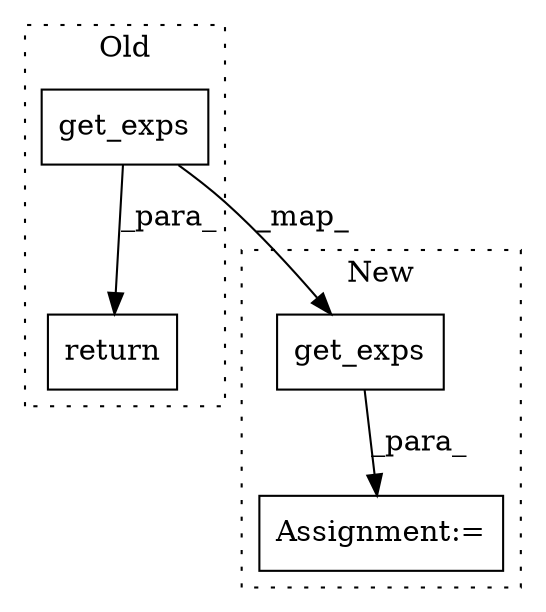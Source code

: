 digraph G {
subgraph cluster0 {
1 [label="get_exps" a="32" s="5272,5294" l="9,1" shape="box"];
4 [label="return" a="41" s="5265" l="7" shape="box"];
label = "Old";
style="dotted";
}
subgraph cluster1 {
2 [label="get_exps" a="32" s="5040,5067" l="9,1" shape="box"];
3 [label="Assignment:=" a="7" s="5039" l="1" shape="box"];
label = "New";
style="dotted";
}
1 -> 2 [label="_map_"];
1 -> 4 [label="_para_"];
2 -> 3 [label="_para_"];
}